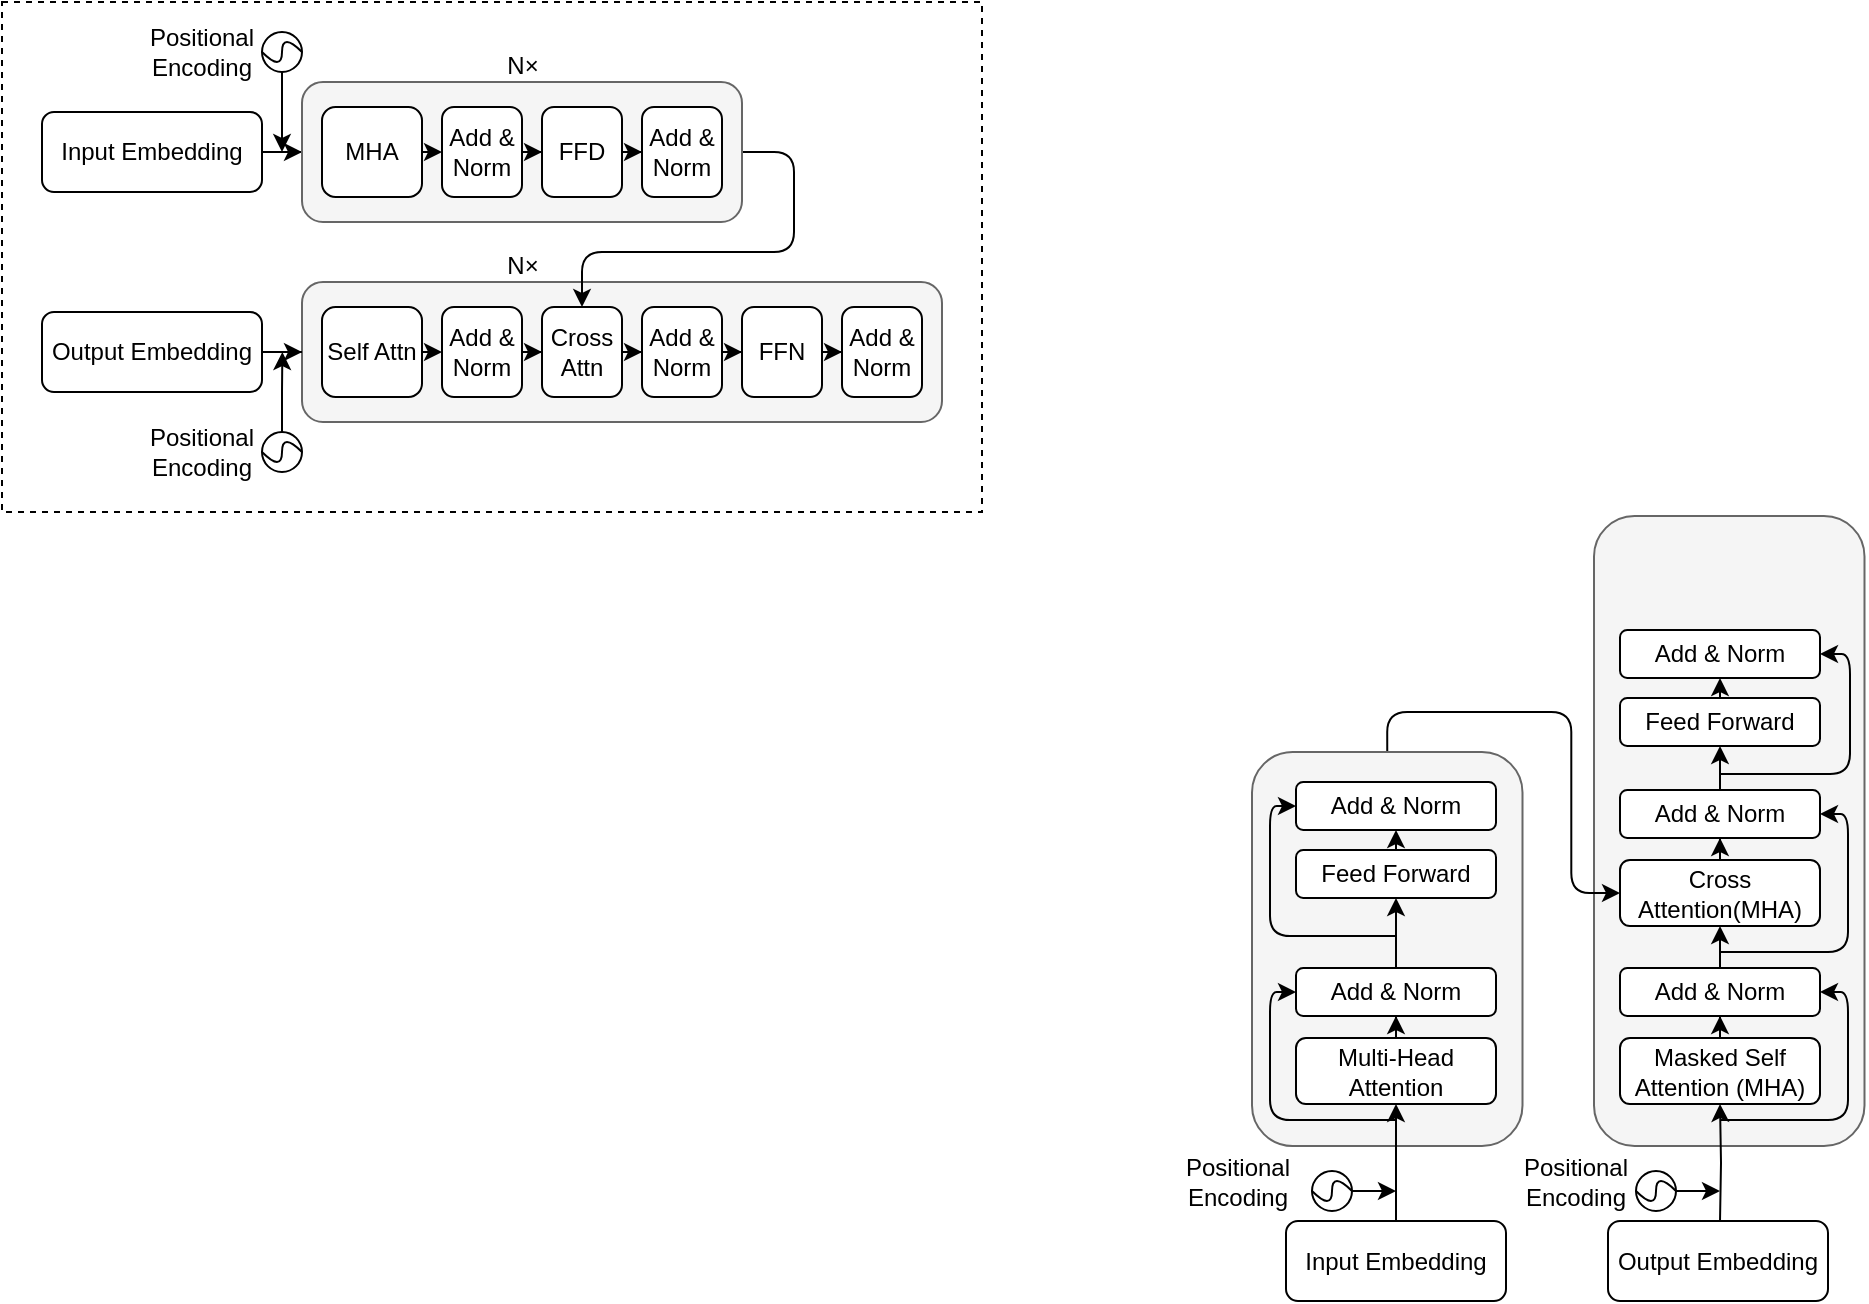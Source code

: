<mxfile version="21.6.6" type="github">
  <diagram name="Page-1" id="Rv-5M63rp1D8ltkl-qkl">
    <mxGraphModel dx="830" dy="467" grid="0" gridSize="10" guides="1" tooltips="1" connect="1" arrows="1" fold="1" page="1" pageScale="1" pageWidth="1654" pageHeight="1169" math="0" shadow="0">
      <root>
        <mxCell id="0" />
        <mxCell id="1" parent="0" />
        <mxCell id="S1aa8JaTDCeUW0MIex8t-104" value="" style="rounded=1;whiteSpace=wrap;html=1;align=center;fillColor=#f5f5f5;fontColor=#333333;strokeColor=#666666;movable=1;resizable=1;rotatable=1;deletable=1;editable=1;locked=0;connectable=1;" vertex="1" parent="1">
          <mxGeometry x="896" y="372" width="135.25" height="315" as="geometry" />
        </mxCell>
        <mxCell id="S1aa8JaTDCeUW0MIex8t-76" value="" style="rounded=0;whiteSpace=wrap;html=1;dashed=1;glass=0;" vertex="1" parent="1">
          <mxGeometry x="100" y="115" width="490" height="255" as="geometry" />
        </mxCell>
        <mxCell id="S1aa8JaTDCeUW0MIex8t-48" value="" style="rounded=1;whiteSpace=wrap;html=1;align=center;shadow=0;fillColor=#f5f5f5;fontColor=#333333;strokeColor=#666666;" vertex="1" parent="1">
          <mxGeometry x="250" y="255" width="320" height="70" as="geometry" />
        </mxCell>
        <mxCell id="S1aa8JaTDCeUW0MIex8t-130" style="edgeStyle=orthogonalEdgeStyle;rounded=1;orthogonalLoop=1;jettySize=auto;html=1;exitX=0.5;exitY=0;exitDx=0;exitDy=0;entryX=0;entryY=0.5;entryDx=0;entryDy=0;" edge="1" parent="1" source="S1aa8JaTDCeUW0MIex8t-86" target="S1aa8JaTDCeUW0MIex8t-126">
          <mxGeometry relative="1" as="geometry" />
        </mxCell>
        <mxCell id="S1aa8JaTDCeUW0MIex8t-86" value="" style="rounded=1;whiteSpace=wrap;html=1;align=center;fillColor=#f5f5f5;fontColor=#333333;strokeColor=#666666;" vertex="1" parent="1">
          <mxGeometry x="725" y="490" width="135.25" height="197" as="geometry" />
        </mxCell>
        <mxCell id="S1aa8JaTDCeUW0MIex8t-31" style="edgeStyle=orthogonalEdgeStyle;rounded=0;orthogonalLoop=1;jettySize=auto;html=1;entryX=0;entryY=0.5;entryDx=0;entryDy=0;" edge="1" parent="1" source="S1aa8JaTDCeUW0MIex8t-1" target="S1aa8JaTDCeUW0MIex8t-9">
          <mxGeometry relative="1" as="geometry" />
        </mxCell>
        <mxCell id="S1aa8JaTDCeUW0MIex8t-1" value="Input Embedding" style="rounded=1;whiteSpace=wrap;html=1;" vertex="1" parent="1">
          <mxGeometry x="120" y="170" width="110" height="40" as="geometry" />
        </mxCell>
        <mxCell id="S1aa8JaTDCeUW0MIex8t-57" style="edgeStyle=orthogonalEdgeStyle;rounded=0;orthogonalLoop=1;jettySize=auto;html=1;entryX=0;entryY=0.5;entryDx=0;entryDy=0;" edge="1" parent="1" source="S1aa8JaTDCeUW0MIex8t-3" target="S1aa8JaTDCeUW0MIex8t-48">
          <mxGeometry relative="1" as="geometry" />
        </mxCell>
        <mxCell id="S1aa8JaTDCeUW0MIex8t-3" value="Output Embedding" style="rounded=1;whiteSpace=wrap;html=1;" vertex="1" parent="1">
          <mxGeometry x="120" y="270" width="110" height="40" as="geometry" />
        </mxCell>
        <mxCell id="S1aa8JaTDCeUW0MIex8t-7" style="edgeStyle=orthogonalEdgeStyle;rounded=1;orthogonalLoop=1;jettySize=auto;html=1;exitX=1;exitY=0.5;exitDx=0;exitDy=0;entryX=0.5;entryY=0;entryDx=0;entryDy=0;" edge="1" parent="1" source="S1aa8JaTDCeUW0MIex8t-9" target="S1aa8JaTDCeUW0MIex8t-54">
          <mxGeometry relative="1" as="geometry">
            <mxPoint x="305" y="230" as="sourcePoint" />
            <Array as="points">
              <mxPoint x="496" y="190" />
              <mxPoint x="496" y="240" />
              <mxPoint x="390" y="240" />
            </Array>
          </mxGeometry>
        </mxCell>
        <mxCell id="S1aa8JaTDCeUW0MIex8t-9" value="" style="rounded=1;whiteSpace=wrap;html=1;align=center;fillColor=#f5f5f5;fontColor=#333333;strokeColor=#666666;" vertex="1" parent="1">
          <mxGeometry x="250" y="155" width="220" height="70" as="geometry" />
        </mxCell>
        <mxCell id="S1aa8JaTDCeUW0MIex8t-14" style="edgeStyle=orthogonalEdgeStyle;rounded=0;orthogonalLoop=1;jettySize=auto;html=1;exitX=1;exitY=0.5;exitDx=0;exitDy=0;entryX=0;entryY=0.5;entryDx=0;entryDy=0;" edge="1" parent="1" source="S1aa8JaTDCeUW0MIex8t-10" target="S1aa8JaTDCeUW0MIex8t-13">
          <mxGeometry relative="1" as="geometry" />
        </mxCell>
        <mxCell id="S1aa8JaTDCeUW0MIex8t-10" value="MHA" style="rounded=1;whiteSpace=wrap;html=1;" vertex="1" parent="1">
          <mxGeometry x="260" y="167.5" width="50" height="45" as="geometry" />
        </mxCell>
        <mxCell id="S1aa8JaTDCeUW0MIex8t-18" style="edgeStyle=orthogonalEdgeStyle;rounded=0;orthogonalLoop=1;jettySize=auto;html=1;entryX=0;entryY=0.5;entryDx=0;entryDy=0;" edge="1" parent="1" source="S1aa8JaTDCeUW0MIex8t-13" target="S1aa8JaTDCeUW0MIex8t-16">
          <mxGeometry relative="1" as="geometry" />
        </mxCell>
        <mxCell id="S1aa8JaTDCeUW0MIex8t-13" value="Add &amp;amp; Norm" style="rounded=1;whiteSpace=wrap;html=1;" vertex="1" parent="1">
          <mxGeometry x="320" y="167.5" width="40" height="45" as="geometry" />
        </mxCell>
        <mxCell id="S1aa8JaTDCeUW0MIex8t-19" style="edgeStyle=orthogonalEdgeStyle;rounded=0;orthogonalLoop=1;jettySize=auto;html=1;entryX=0;entryY=0.5;entryDx=0;entryDy=0;" edge="1" parent="1" source="S1aa8JaTDCeUW0MIex8t-16" target="S1aa8JaTDCeUW0MIex8t-17">
          <mxGeometry relative="1" as="geometry" />
        </mxCell>
        <mxCell id="S1aa8JaTDCeUW0MIex8t-16" value="FFD" style="rounded=1;whiteSpace=wrap;html=1;" vertex="1" parent="1">
          <mxGeometry x="370" y="167.5" width="40" height="45" as="geometry" />
        </mxCell>
        <mxCell id="S1aa8JaTDCeUW0MIex8t-17" value="Add &amp;amp; Norm" style="rounded=1;whiteSpace=wrap;html=1;" vertex="1" parent="1">
          <mxGeometry x="420" y="167.5" width="40" height="45" as="geometry" />
        </mxCell>
        <mxCell id="S1aa8JaTDCeUW0MIex8t-30" value="N×" style="text;html=1;align=center;verticalAlign=middle;resizable=0;points=[];autosize=1;strokeColor=none;fillColor=none;" vertex="1" parent="1">
          <mxGeometry x="340" y="132" width="40" height="30" as="geometry" />
        </mxCell>
        <mxCell id="S1aa8JaTDCeUW0MIex8t-49" style="edgeStyle=orthogonalEdgeStyle;rounded=0;orthogonalLoop=1;jettySize=auto;html=1;exitX=1;exitY=0.5;exitDx=0;exitDy=0;entryX=0;entryY=0.5;entryDx=0;entryDy=0;" edge="1" parent="1" source="S1aa8JaTDCeUW0MIex8t-50" target="S1aa8JaTDCeUW0MIex8t-52">
          <mxGeometry relative="1" as="geometry" />
        </mxCell>
        <mxCell id="S1aa8JaTDCeUW0MIex8t-50" value="Self Attn" style="rounded=1;whiteSpace=wrap;html=1;" vertex="1" parent="1">
          <mxGeometry x="260" y="267.5" width="50" height="45" as="geometry" />
        </mxCell>
        <mxCell id="S1aa8JaTDCeUW0MIex8t-51" style="edgeStyle=orthogonalEdgeStyle;rounded=0;orthogonalLoop=1;jettySize=auto;html=1;entryX=0;entryY=0.5;entryDx=0;entryDy=0;" edge="1" parent="1" source="S1aa8JaTDCeUW0MIex8t-52" target="S1aa8JaTDCeUW0MIex8t-54">
          <mxGeometry relative="1" as="geometry" />
        </mxCell>
        <mxCell id="S1aa8JaTDCeUW0MIex8t-52" value="Add &amp;amp; Norm" style="rounded=1;whiteSpace=wrap;html=1;" vertex="1" parent="1">
          <mxGeometry x="320" y="267.5" width="40" height="45" as="geometry" />
        </mxCell>
        <mxCell id="S1aa8JaTDCeUW0MIex8t-53" style="edgeStyle=orthogonalEdgeStyle;rounded=0;orthogonalLoop=1;jettySize=auto;html=1;entryX=0;entryY=0.5;entryDx=0;entryDy=0;" edge="1" parent="1" source="S1aa8JaTDCeUW0MIex8t-54" target="S1aa8JaTDCeUW0MIex8t-55">
          <mxGeometry relative="1" as="geometry" />
        </mxCell>
        <mxCell id="S1aa8JaTDCeUW0MIex8t-54" value="Cross Attn" style="rounded=1;whiteSpace=wrap;html=1;" vertex="1" parent="1">
          <mxGeometry x="370" y="267.5" width="40" height="45" as="geometry" />
        </mxCell>
        <mxCell id="S1aa8JaTDCeUW0MIex8t-60" style="edgeStyle=orthogonalEdgeStyle;rounded=0;orthogonalLoop=1;jettySize=auto;html=1;entryX=0;entryY=0.5;entryDx=0;entryDy=0;" edge="1" parent="1" source="S1aa8JaTDCeUW0MIex8t-55" target="S1aa8JaTDCeUW0MIex8t-58">
          <mxGeometry relative="1" as="geometry" />
        </mxCell>
        <mxCell id="S1aa8JaTDCeUW0MIex8t-55" value="Add &amp;amp; Norm" style="rounded=1;whiteSpace=wrap;html=1;" vertex="1" parent="1">
          <mxGeometry x="420" y="267.5" width="40" height="45" as="geometry" />
        </mxCell>
        <mxCell id="S1aa8JaTDCeUW0MIex8t-56" value="N×" style="text;html=1;align=center;verticalAlign=middle;resizable=0;points=[];autosize=1;strokeColor=none;fillColor=none;" vertex="1" parent="1">
          <mxGeometry x="340" y="232" width="40" height="30" as="geometry" />
        </mxCell>
        <mxCell id="S1aa8JaTDCeUW0MIex8t-61" style="edgeStyle=orthogonalEdgeStyle;rounded=0;orthogonalLoop=1;jettySize=auto;html=1;entryX=0;entryY=0.5;entryDx=0;entryDy=0;" edge="1" parent="1" source="S1aa8JaTDCeUW0MIex8t-58" target="S1aa8JaTDCeUW0MIex8t-59">
          <mxGeometry relative="1" as="geometry" />
        </mxCell>
        <mxCell id="S1aa8JaTDCeUW0MIex8t-58" value="FFN" style="rounded=1;whiteSpace=wrap;html=1;" vertex="1" parent="1">
          <mxGeometry x="470" y="267.5" width="40" height="45" as="geometry" />
        </mxCell>
        <mxCell id="S1aa8JaTDCeUW0MIex8t-59" value="Add &amp;amp; Norm" style="rounded=1;whiteSpace=wrap;html=1;" vertex="1" parent="1">
          <mxGeometry x="520" y="267.5" width="40" height="45" as="geometry" />
        </mxCell>
        <mxCell id="S1aa8JaTDCeUW0MIex8t-63" style="edgeStyle=orthogonalEdgeStyle;rounded=0;orthogonalLoop=1;jettySize=auto;html=1;" edge="1" parent="1" source="S1aa8JaTDCeUW0MIex8t-62">
          <mxGeometry relative="1" as="geometry">
            <mxPoint x="240" y="190" as="targetPoint" />
          </mxGeometry>
        </mxCell>
        <mxCell id="S1aa8JaTDCeUW0MIex8t-67" value="" style="group" vertex="1" connectable="0" parent="1">
          <mxGeometry x="230" y="130" width="20" height="20" as="geometry" />
        </mxCell>
        <mxCell id="S1aa8JaTDCeUW0MIex8t-62" value="" style="ellipse;whiteSpace=wrap;html=1;aspect=fixed;" vertex="1" parent="S1aa8JaTDCeUW0MIex8t-67">
          <mxGeometry width="20" height="20" as="geometry" />
        </mxCell>
        <mxCell id="S1aa8JaTDCeUW0MIex8t-66" value="" style="curved=1;endArrow=none;html=1;rounded=0;exitX=0;exitY=0.5;exitDx=0;exitDy=0;entryX=1;entryY=0.5;entryDx=0;entryDy=0;endFill=0;" edge="1" parent="S1aa8JaTDCeUW0MIex8t-67" source="S1aa8JaTDCeUW0MIex8t-62" target="S1aa8JaTDCeUW0MIex8t-62">
          <mxGeometry width="50" height="50" relative="1" as="geometry">
            <mxPoint x="-10" y="40" as="sourcePoint" />
            <mxPoint x="40" y="-10" as="targetPoint" />
            <Array as="points">
              <mxPoint x="10" y="20" />
              <mxPoint x="10" />
            </Array>
          </mxGeometry>
        </mxCell>
        <mxCell id="S1aa8JaTDCeUW0MIex8t-68" value="Positional Encoding" style="text;html=1;strokeColor=none;fillColor=none;align=center;verticalAlign=middle;whiteSpace=wrap;rounded=0;" vertex="1" parent="1">
          <mxGeometry x="160" y="125" width="80" height="30" as="geometry" />
        </mxCell>
        <mxCell id="S1aa8JaTDCeUW0MIex8t-71" value="" style="group" vertex="1" connectable="0" parent="1">
          <mxGeometry x="230" y="330" width="20" height="20" as="geometry" />
        </mxCell>
        <mxCell id="S1aa8JaTDCeUW0MIex8t-74" style="edgeStyle=orthogonalEdgeStyle;rounded=0;orthogonalLoop=1;jettySize=auto;html=1;exitX=0.5;exitY=0;exitDx=0;exitDy=0;" edge="1" parent="S1aa8JaTDCeUW0MIex8t-71" source="S1aa8JaTDCeUW0MIex8t-72">
          <mxGeometry relative="1" as="geometry">
            <mxPoint x="10.176" y="-40" as="targetPoint" />
          </mxGeometry>
        </mxCell>
        <mxCell id="S1aa8JaTDCeUW0MIex8t-72" value="" style="ellipse;whiteSpace=wrap;html=1;aspect=fixed;" vertex="1" parent="S1aa8JaTDCeUW0MIex8t-71">
          <mxGeometry width="20" height="20" as="geometry" />
        </mxCell>
        <mxCell id="S1aa8JaTDCeUW0MIex8t-73" value="" style="curved=1;endArrow=none;html=1;rounded=0;exitX=0;exitY=0.5;exitDx=0;exitDy=0;entryX=1;entryY=0.5;entryDx=0;entryDy=0;endFill=0;" edge="1" parent="S1aa8JaTDCeUW0MIex8t-71" source="S1aa8JaTDCeUW0MIex8t-72" target="S1aa8JaTDCeUW0MIex8t-72">
          <mxGeometry width="50" height="50" relative="1" as="geometry">
            <mxPoint x="-10" y="40" as="sourcePoint" />
            <mxPoint x="40" y="-10" as="targetPoint" />
            <Array as="points">
              <mxPoint x="10" y="20" />
              <mxPoint x="10" />
            </Array>
          </mxGeometry>
        </mxCell>
        <mxCell id="S1aa8JaTDCeUW0MIex8t-75" value="Positional Encoding" style="text;html=1;strokeColor=none;fillColor=none;align=center;verticalAlign=middle;whiteSpace=wrap;rounded=0;" vertex="1" parent="1">
          <mxGeometry x="160" y="325" width="80" height="30" as="geometry" />
        </mxCell>
        <mxCell id="S1aa8JaTDCeUW0MIex8t-87" style="edgeStyle=orthogonalEdgeStyle;rounded=0;orthogonalLoop=1;jettySize=auto;html=1;exitX=0.5;exitY=0;exitDx=0;exitDy=0;entryX=0.5;entryY=1;entryDx=0;entryDy=0;" edge="1" parent="1" source="S1aa8JaTDCeUW0MIex8t-84" target="S1aa8JaTDCeUW0MIex8t-94">
          <mxGeometry relative="1" as="geometry" />
        </mxCell>
        <mxCell id="S1aa8JaTDCeUW0MIex8t-84" value="Input Embedding" style="rounded=1;whiteSpace=wrap;html=1;" vertex="1" parent="1">
          <mxGeometry x="742" y="724.5" width="110" height="40" as="geometry" />
        </mxCell>
        <mxCell id="S1aa8JaTDCeUW0MIex8t-85" value="Output Embedding" style="rounded=1;whiteSpace=wrap;html=1;" vertex="1" parent="1">
          <mxGeometry x="903" y="724.5" width="110" height="40" as="geometry" />
        </mxCell>
        <mxCell id="S1aa8JaTDCeUW0MIex8t-88" value="Positional Encoding" style="text;html=1;strokeColor=none;fillColor=none;align=center;verticalAlign=middle;whiteSpace=wrap;rounded=0;" vertex="1" parent="1">
          <mxGeometry x="678" y="689.5" width="80" height="30" as="geometry" />
        </mxCell>
        <mxCell id="S1aa8JaTDCeUW0MIex8t-90" value="" style="group" vertex="1" connectable="0" parent="1">
          <mxGeometry x="755" y="699.5" width="20" height="20" as="geometry" />
        </mxCell>
        <mxCell id="S1aa8JaTDCeUW0MIex8t-93" style="edgeStyle=orthogonalEdgeStyle;rounded=0;orthogonalLoop=1;jettySize=auto;html=1;" edge="1" parent="S1aa8JaTDCeUW0MIex8t-90" source="S1aa8JaTDCeUW0MIex8t-91">
          <mxGeometry relative="1" as="geometry">
            <mxPoint x="42" y="10" as="targetPoint" />
          </mxGeometry>
        </mxCell>
        <mxCell id="S1aa8JaTDCeUW0MIex8t-91" value="" style="ellipse;whiteSpace=wrap;html=1;aspect=fixed;" vertex="1" parent="S1aa8JaTDCeUW0MIex8t-90">
          <mxGeometry width="20" height="20" as="geometry" />
        </mxCell>
        <mxCell id="S1aa8JaTDCeUW0MIex8t-92" value="" style="curved=1;endArrow=none;html=1;rounded=0;exitX=0;exitY=0.5;exitDx=0;exitDy=0;entryX=1;entryY=0.5;entryDx=0;entryDy=0;endFill=0;" edge="1" parent="S1aa8JaTDCeUW0MIex8t-90" source="S1aa8JaTDCeUW0MIex8t-91" target="S1aa8JaTDCeUW0MIex8t-91">
          <mxGeometry width="50" height="50" relative="1" as="geometry">
            <mxPoint x="-10" y="40" as="sourcePoint" />
            <mxPoint x="40" y="-10" as="targetPoint" />
            <Array as="points">
              <mxPoint x="10" y="20" />
              <mxPoint x="10" />
            </Array>
          </mxGeometry>
        </mxCell>
        <mxCell id="S1aa8JaTDCeUW0MIex8t-99" style="edgeStyle=orthogonalEdgeStyle;rounded=0;orthogonalLoop=1;jettySize=auto;html=1;entryX=0.5;entryY=1;entryDx=0;entryDy=0;" edge="1" parent="1" source="S1aa8JaTDCeUW0MIex8t-94" target="S1aa8JaTDCeUW0MIex8t-95">
          <mxGeometry relative="1" as="geometry" />
        </mxCell>
        <mxCell id="S1aa8JaTDCeUW0MIex8t-102" style="edgeStyle=orthogonalEdgeStyle;rounded=1;orthogonalLoop=1;jettySize=auto;html=1;entryX=0;entryY=0.5;entryDx=0;entryDy=0;" edge="1" parent="1" target="S1aa8JaTDCeUW0MIex8t-95">
          <mxGeometry relative="1" as="geometry">
            <mxPoint x="797" y="674" as="sourcePoint" />
            <Array as="points">
              <mxPoint x="734" y="674" />
              <mxPoint x="734" y="610" />
            </Array>
          </mxGeometry>
        </mxCell>
        <mxCell id="S1aa8JaTDCeUW0MIex8t-94" value="Multi-Head Attention" style="rounded=1;whiteSpace=wrap;html=1;" vertex="1" parent="1">
          <mxGeometry x="747" y="633" width="100" height="33" as="geometry" />
        </mxCell>
        <mxCell id="S1aa8JaTDCeUW0MIex8t-100" style="edgeStyle=orthogonalEdgeStyle;rounded=0;orthogonalLoop=1;jettySize=auto;html=1;exitX=0.5;exitY=0;exitDx=0;exitDy=0;entryX=0.5;entryY=1;entryDx=0;entryDy=0;" edge="1" parent="1" source="S1aa8JaTDCeUW0MIex8t-95" target="S1aa8JaTDCeUW0MIex8t-97">
          <mxGeometry relative="1" as="geometry" />
        </mxCell>
        <mxCell id="S1aa8JaTDCeUW0MIex8t-95" value="Add &amp;amp; Norm" style="rounded=1;whiteSpace=wrap;html=1;" vertex="1" parent="1">
          <mxGeometry x="747" y="598" width="100" height="24" as="geometry" />
        </mxCell>
        <mxCell id="S1aa8JaTDCeUW0MIex8t-101" style="edgeStyle=orthogonalEdgeStyle;rounded=0;orthogonalLoop=1;jettySize=auto;html=1;exitX=0.5;exitY=0;exitDx=0;exitDy=0;entryX=0.5;entryY=1;entryDx=0;entryDy=0;" edge="1" parent="1" source="S1aa8JaTDCeUW0MIex8t-97" target="S1aa8JaTDCeUW0MIex8t-98">
          <mxGeometry relative="1" as="geometry" />
        </mxCell>
        <mxCell id="S1aa8JaTDCeUW0MIex8t-103" style="edgeStyle=orthogonalEdgeStyle;rounded=1;orthogonalLoop=1;jettySize=auto;html=1;entryX=0;entryY=0.5;entryDx=0;entryDy=0;" edge="1" parent="1" target="S1aa8JaTDCeUW0MIex8t-98">
          <mxGeometry relative="1" as="geometry">
            <mxPoint x="797" y="582" as="sourcePoint" />
            <Array as="points">
              <mxPoint x="734" y="582" />
              <mxPoint x="734" y="517" />
            </Array>
          </mxGeometry>
        </mxCell>
        <mxCell id="S1aa8JaTDCeUW0MIex8t-97" value="Feed Forward" style="rounded=1;whiteSpace=wrap;html=1;" vertex="1" parent="1">
          <mxGeometry x="747" y="539" width="100" height="24" as="geometry" />
        </mxCell>
        <mxCell id="S1aa8JaTDCeUW0MIex8t-98" value="Add &amp;amp; Norm" style="rounded=1;whiteSpace=wrap;html=1;" vertex="1" parent="1">
          <mxGeometry x="747" y="505" width="100" height="24" as="geometry" />
        </mxCell>
        <mxCell id="S1aa8JaTDCeUW0MIex8t-105" style="edgeStyle=orthogonalEdgeStyle;rounded=0;orthogonalLoop=1;jettySize=auto;html=1;exitX=0.5;exitY=0;exitDx=0;exitDy=0;entryX=0.5;entryY=1;entryDx=0;entryDy=0;" edge="1" parent="1" target="S1aa8JaTDCeUW0MIex8t-112">
          <mxGeometry relative="1" as="geometry">
            <mxPoint x="959" y="725" as="sourcePoint" />
          </mxGeometry>
        </mxCell>
        <mxCell id="S1aa8JaTDCeUW0MIex8t-106" value="" style="group" vertex="1" connectable="0" parent="1">
          <mxGeometry x="917" y="699.5" width="20" height="20" as="geometry" />
        </mxCell>
        <mxCell id="S1aa8JaTDCeUW0MIex8t-107" style="edgeStyle=orthogonalEdgeStyle;rounded=0;orthogonalLoop=1;jettySize=auto;html=1;" edge="1" parent="S1aa8JaTDCeUW0MIex8t-106" source="S1aa8JaTDCeUW0MIex8t-108">
          <mxGeometry relative="1" as="geometry">
            <mxPoint x="42" y="10" as="targetPoint" />
          </mxGeometry>
        </mxCell>
        <mxCell id="S1aa8JaTDCeUW0MIex8t-108" value="" style="ellipse;whiteSpace=wrap;html=1;aspect=fixed;" vertex="1" parent="S1aa8JaTDCeUW0MIex8t-106">
          <mxGeometry width="20" height="20" as="geometry" />
        </mxCell>
        <mxCell id="S1aa8JaTDCeUW0MIex8t-109" value="" style="curved=1;endArrow=none;html=1;rounded=0;exitX=0;exitY=0.5;exitDx=0;exitDy=0;entryX=1;entryY=0.5;entryDx=0;entryDy=0;endFill=0;" edge="1" parent="S1aa8JaTDCeUW0MIex8t-106" source="S1aa8JaTDCeUW0MIex8t-108" target="S1aa8JaTDCeUW0MIex8t-108">
          <mxGeometry width="50" height="50" relative="1" as="geometry">
            <mxPoint x="-10" y="40" as="sourcePoint" />
            <mxPoint x="40" y="-10" as="targetPoint" />
            <Array as="points">
              <mxPoint x="10" y="20" />
              <mxPoint x="10" />
            </Array>
          </mxGeometry>
        </mxCell>
        <mxCell id="S1aa8JaTDCeUW0MIex8t-110" style="edgeStyle=orthogonalEdgeStyle;rounded=0;orthogonalLoop=1;jettySize=auto;html=1;entryX=0.5;entryY=1;entryDx=0;entryDy=0;" edge="1" parent="1" source="S1aa8JaTDCeUW0MIex8t-112" target="S1aa8JaTDCeUW0MIex8t-114">
          <mxGeometry relative="1" as="geometry" />
        </mxCell>
        <mxCell id="S1aa8JaTDCeUW0MIex8t-111" style="edgeStyle=orthogonalEdgeStyle;rounded=1;orthogonalLoop=1;jettySize=auto;html=1;entryX=1;entryY=0.5;entryDx=0;entryDy=0;" edge="1" parent="1" target="S1aa8JaTDCeUW0MIex8t-114">
          <mxGeometry relative="1" as="geometry">
            <mxPoint x="959" y="674" as="sourcePoint" />
            <Array as="points">
              <mxPoint x="1023" y="674" />
              <mxPoint x="1023" y="610" />
            </Array>
          </mxGeometry>
        </mxCell>
        <mxCell id="S1aa8JaTDCeUW0MIex8t-112" value="Masked Self Attention (MHA)" style="rounded=1;whiteSpace=wrap;html=1;" vertex="1" parent="1">
          <mxGeometry x="909" y="633" width="100" height="33" as="geometry" />
        </mxCell>
        <mxCell id="S1aa8JaTDCeUW0MIex8t-128" style="edgeStyle=orthogonalEdgeStyle;rounded=0;orthogonalLoop=1;jettySize=auto;html=1;entryX=0.5;entryY=1;entryDx=0;entryDy=0;" edge="1" parent="1" source="S1aa8JaTDCeUW0MIex8t-114" target="S1aa8JaTDCeUW0MIex8t-126">
          <mxGeometry relative="1" as="geometry">
            <mxPoint x="959" y="578.245" as="targetPoint" />
          </mxGeometry>
        </mxCell>
        <mxCell id="S1aa8JaTDCeUW0MIex8t-114" value="Add &amp;amp; Norm" style="rounded=1;whiteSpace=wrap;html=1;" vertex="1" parent="1">
          <mxGeometry x="909" y="598" width="100" height="24" as="geometry" />
        </mxCell>
        <mxCell id="S1aa8JaTDCeUW0MIex8t-115" style="edgeStyle=orthogonalEdgeStyle;rounded=0;orthogonalLoop=1;jettySize=auto;html=1;exitX=0.5;exitY=0;exitDx=0;exitDy=0;entryX=0.5;entryY=1;entryDx=0;entryDy=0;" edge="1" parent="1" source="S1aa8JaTDCeUW0MIex8t-117" target="S1aa8JaTDCeUW0MIex8t-118">
          <mxGeometry relative="1" as="geometry" />
        </mxCell>
        <mxCell id="S1aa8JaTDCeUW0MIex8t-116" style="edgeStyle=orthogonalEdgeStyle;rounded=1;orthogonalLoop=1;jettySize=auto;html=1;entryX=1;entryY=0.5;entryDx=0;entryDy=0;" edge="1" parent="1" target="S1aa8JaTDCeUW0MIex8t-118">
          <mxGeometry relative="1" as="geometry">
            <mxPoint x="959" y="501" as="sourcePoint" />
            <Array as="points">
              <mxPoint x="959" y="501" />
              <mxPoint x="1024" y="501" />
              <mxPoint x="1024" y="441" />
            </Array>
          </mxGeometry>
        </mxCell>
        <mxCell id="S1aa8JaTDCeUW0MIex8t-117" value="Feed Forward" style="rounded=1;whiteSpace=wrap;html=1;" vertex="1" parent="1">
          <mxGeometry x="909" y="463" width="100" height="24" as="geometry" />
        </mxCell>
        <mxCell id="S1aa8JaTDCeUW0MIex8t-118" value="Add &amp;amp; Norm" style="rounded=1;whiteSpace=wrap;html=1;" vertex="1" parent="1">
          <mxGeometry x="909" y="429" width="100" height="24" as="geometry" />
        </mxCell>
        <mxCell id="S1aa8JaTDCeUW0MIex8t-119" value="Positional Encoding" style="text;html=1;strokeColor=none;fillColor=none;align=center;verticalAlign=middle;whiteSpace=wrap;rounded=0;" vertex="1" parent="1">
          <mxGeometry x="847" y="689.5" width="80" height="30" as="geometry" />
        </mxCell>
        <mxCell id="S1aa8JaTDCeUW0MIex8t-124" style="edgeStyle=orthogonalEdgeStyle;rounded=0;orthogonalLoop=1;jettySize=auto;html=1;entryX=0.5;entryY=1;entryDx=0;entryDy=0;" edge="1" parent="1" source="S1aa8JaTDCeUW0MIex8t-126" target="S1aa8JaTDCeUW0MIex8t-127">
          <mxGeometry relative="1" as="geometry" />
        </mxCell>
        <mxCell id="S1aa8JaTDCeUW0MIex8t-125" style="edgeStyle=orthogonalEdgeStyle;rounded=1;orthogonalLoop=1;jettySize=auto;html=1;entryX=1;entryY=0.5;entryDx=0;entryDy=0;" edge="1" parent="1" target="S1aa8JaTDCeUW0MIex8t-127">
          <mxGeometry relative="1" as="geometry">
            <mxPoint x="959" y="590" as="sourcePoint" />
            <Array as="points">
              <mxPoint x="1023" y="590" />
              <mxPoint x="1023" y="521" />
            </Array>
          </mxGeometry>
        </mxCell>
        <mxCell id="S1aa8JaTDCeUW0MIex8t-126" value="Cross Attention(MHA)" style="rounded=1;whiteSpace=wrap;html=1;" vertex="1" parent="1">
          <mxGeometry x="909" y="544" width="100" height="33" as="geometry" />
        </mxCell>
        <mxCell id="S1aa8JaTDCeUW0MIex8t-129" style="edgeStyle=orthogonalEdgeStyle;rounded=0;orthogonalLoop=1;jettySize=auto;html=1;exitX=0.5;exitY=0;exitDx=0;exitDy=0;entryX=0.5;entryY=1;entryDx=0;entryDy=0;" edge="1" parent="1" source="S1aa8JaTDCeUW0MIex8t-127" target="S1aa8JaTDCeUW0MIex8t-117">
          <mxGeometry relative="1" as="geometry" />
        </mxCell>
        <mxCell id="S1aa8JaTDCeUW0MIex8t-127" value="Add &amp;amp; Norm" style="rounded=1;whiteSpace=wrap;html=1;" vertex="1" parent="1">
          <mxGeometry x="909" y="509" width="100" height="24" as="geometry" />
        </mxCell>
      </root>
    </mxGraphModel>
  </diagram>
</mxfile>
